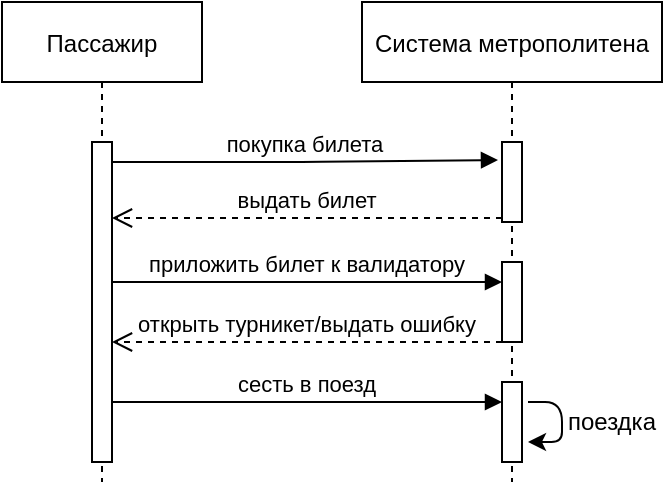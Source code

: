 <mxfile version="15.2.7" type="device"><diagram id="kgpKYQtTHZ0yAKxKKP6v" name="Page-1"><mxGraphModel dx="981" dy="526" grid="1" gridSize="10" guides="1" tooltips="1" connect="1" arrows="1" fold="1" page="1" pageScale="1" pageWidth="850" pageHeight="1100" math="0" shadow="0"><root><mxCell id="0"/><mxCell id="1" parent="0"/><mxCell id="3nuBFxr9cyL0pnOWT2aG-1" value="Пассажир" style="shape=umlLifeline;perimeter=lifelinePerimeter;container=1;collapsible=0;recursiveResize=0;rounded=0;shadow=0;strokeWidth=1;" parent="1" vertex="1"><mxGeometry x="120" y="80" width="100" height="240" as="geometry"/></mxCell><mxCell id="3nuBFxr9cyL0pnOWT2aG-2" value="" style="points=[];perimeter=orthogonalPerimeter;rounded=0;shadow=0;strokeWidth=1;" parent="3nuBFxr9cyL0pnOWT2aG-1" vertex="1"><mxGeometry x="45" y="70" width="10" height="160" as="geometry"/></mxCell><mxCell id="-BWaUULz_W18oZnHeBoG-7" value="сесть в поезд" style="verticalAlign=bottom;endArrow=block;entryX=0;entryY=0;shadow=0;strokeWidth=1;" edge="1" parent="3nuBFxr9cyL0pnOWT2aG-1"><mxGeometry relative="1" as="geometry"><mxPoint x="55" y="200" as="sourcePoint"/><mxPoint x="250" y="200" as="targetPoint"/></mxGeometry></mxCell><mxCell id="3nuBFxr9cyL0pnOWT2aG-5" value="Система метрополитена" style="shape=umlLifeline;perimeter=lifelinePerimeter;container=1;collapsible=0;recursiveResize=0;rounded=0;shadow=0;strokeWidth=1;" parent="1" vertex="1"><mxGeometry x="300" y="80" width="150" height="240" as="geometry"/></mxCell><mxCell id="3nuBFxr9cyL0pnOWT2aG-6" value="" style="points=[];perimeter=orthogonalPerimeter;rounded=0;shadow=0;strokeWidth=1;" parent="3nuBFxr9cyL0pnOWT2aG-5" vertex="1"><mxGeometry x="70" y="70" width="10" height="40" as="geometry"/></mxCell><mxCell id="-BWaUULz_W18oZnHeBoG-2" value="" style="points=[];perimeter=orthogonalPerimeter;rounded=0;shadow=0;strokeWidth=1;" vertex="1" parent="3nuBFxr9cyL0pnOWT2aG-5"><mxGeometry x="70" y="130" width="10" height="40" as="geometry"/></mxCell><mxCell id="-BWaUULz_W18oZnHeBoG-3" value="" style="points=[];perimeter=orthogonalPerimeter;rounded=0;shadow=0;strokeWidth=1;" vertex="1" parent="3nuBFxr9cyL0pnOWT2aG-5"><mxGeometry x="70" y="190" width="10" height="40" as="geometry"/></mxCell><mxCell id="-BWaUULz_W18oZnHeBoG-4" value="приложить билет к валидатору" style="verticalAlign=bottom;endArrow=block;entryX=0;entryY=0;shadow=0;strokeWidth=1;" edge="1" parent="3nuBFxr9cyL0pnOWT2aG-5"><mxGeometry relative="1" as="geometry"><mxPoint x="-125" y="140" as="sourcePoint"/><mxPoint x="70" y="140" as="targetPoint"/></mxGeometry></mxCell><mxCell id="-BWaUULz_W18oZnHeBoG-5" value="открыть турникет/выдать ошибку" style="verticalAlign=bottom;endArrow=open;dashed=1;endSize=8;exitX=0;exitY=0.95;shadow=0;strokeWidth=1;" edge="1" parent="3nuBFxr9cyL0pnOWT2aG-5"><mxGeometry relative="1" as="geometry"><mxPoint x="-125" y="170" as="targetPoint"/><mxPoint x="70" y="170" as="sourcePoint"/></mxGeometry></mxCell><mxCell id="-BWaUULz_W18oZnHeBoG-12" value="" style="endArrow=classic;html=1;" edge="1" parent="3nuBFxr9cyL0pnOWT2aG-5"><mxGeometry width="50" height="50" relative="1" as="geometry"><mxPoint x="83" y="200" as="sourcePoint"/><mxPoint x="83" y="220" as="targetPoint"/><Array as="points"><mxPoint x="100" y="200"/><mxPoint x="100" y="220"/></Array></mxGeometry></mxCell><mxCell id="3nuBFxr9cyL0pnOWT2aG-7" value="выдать билет" style="verticalAlign=bottom;endArrow=open;dashed=1;endSize=8;exitX=0;exitY=0.95;shadow=0;strokeWidth=1;" parent="1" source="3nuBFxr9cyL0pnOWT2aG-6" target="3nuBFxr9cyL0pnOWT2aG-2" edge="1"><mxGeometry relative="1" as="geometry"><mxPoint x="275" y="236" as="targetPoint"/></mxGeometry></mxCell><mxCell id="3nuBFxr9cyL0pnOWT2aG-8" value="покупка билета" style="verticalAlign=bottom;endArrow=block;entryX=-0.2;entryY=0.225;shadow=0;strokeWidth=1;entryDx=0;entryDy=0;entryPerimeter=0;" parent="1" source="3nuBFxr9cyL0pnOWT2aG-2" target="3nuBFxr9cyL0pnOWT2aG-6" edge="1"><mxGeometry relative="1" as="geometry"><mxPoint x="275" y="160" as="sourcePoint"/><Array as="points"><mxPoint x="270" y="160"/></Array></mxGeometry></mxCell><mxCell id="-BWaUULz_W18oZnHeBoG-16" value="поездка" style="text;html=1;strokeColor=none;fillColor=none;align=center;verticalAlign=middle;whiteSpace=wrap;rounded=0;" vertex="1" parent="1"><mxGeometry x="400" y="280" width="50" height="20" as="geometry"/></mxCell></root></mxGraphModel></diagram></mxfile>